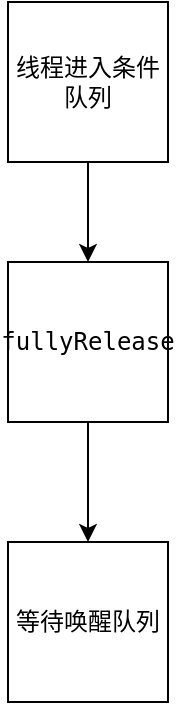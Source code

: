 <mxfile version="22.1.0" type="github">
  <diagram name="第 1 页" id="Zw--KjR_lLqDmIyoBcCK">
    <mxGraphModel dx="823" dy="543" grid="1" gridSize="10" guides="1" tooltips="1" connect="1" arrows="1" fold="1" page="1" pageScale="1" pageWidth="827" pageHeight="1169" math="0" shadow="0">
      <root>
        <mxCell id="0" />
        <mxCell id="1" parent="0" />
        <mxCell id="rbmnByKA2b7uLXRPWCh0-4" style="edgeStyle=orthogonalEdgeStyle;rounded=0;orthogonalLoop=1;jettySize=auto;html=1;exitX=0.5;exitY=1;exitDx=0;exitDy=0;entryX=0.5;entryY=0;entryDx=0;entryDy=0;" parent="1" source="rbmnByKA2b7uLXRPWCh0-1" target="rbmnByKA2b7uLXRPWCh0-2" edge="1">
          <mxGeometry relative="1" as="geometry" />
        </mxCell>
        <mxCell id="rbmnByKA2b7uLXRPWCh0-1" value="线程进入条件队列&lt;br&gt;" style="whiteSpace=wrap;html=1;aspect=fixed;" parent="1" vertex="1">
          <mxGeometry x="374" y="90" width="80" height="80" as="geometry" />
        </mxCell>
        <mxCell id="D6aoqaLI96Jl8M04SHLO-4" style="edgeStyle=orthogonalEdgeStyle;rounded=0;orthogonalLoop=1;jettySize=auto;html=1;exitX=0.5;exitY=1;exitDx=0;exitDy=0;entryX=0.5;entryY=0;entryDx=0;entryDy=0;" edge="1" parent="1" source="rbmnByKA2b7uLXRPWCh0-2" target="D6aoqaLI96Jl8M04SHLO-2">
          <mxGeometry relative="1" as="geometry" />
        </mxCell>
        <mxCell id="rbmnByKA2b7uLXRPWCh0-2" value="&lt;div data-docx-has-block-data=&quot;false&quot; data-page-id=&quot;JWIHdLKR7os5VGxqLkpcncQonbc&quot;&gt;&lt;div class=&quot;old-record-id-doxcnqOImzUzMqzDm0bQGp4zcqm&quot;&gt;&lt;code&gt;fullyRelease&lt;/code&gt;&lt;/div&gt;&lt;/div&gt;" style="whiteSpace=wrap;html=1;aspect=fixed;" parent="1" vertex="1">
          <mxGeometry x="374" y="220" width="80" height="80" as="geometry" />
        </mxCell>
        <mxCell id="D6aoqaLI96Jl8M04SHLO-2" value="等待唤醒队列" style="whiteSpace=wrap;html=1;aspect=fixed;" vertex="1" parent="1">
          <mxGeometry x="374" y="360" width="80" height="80" as="geometry" />
        </mxCell>
      </root>
    </mxGraphModel>
  </diagram>
</mxfile>
